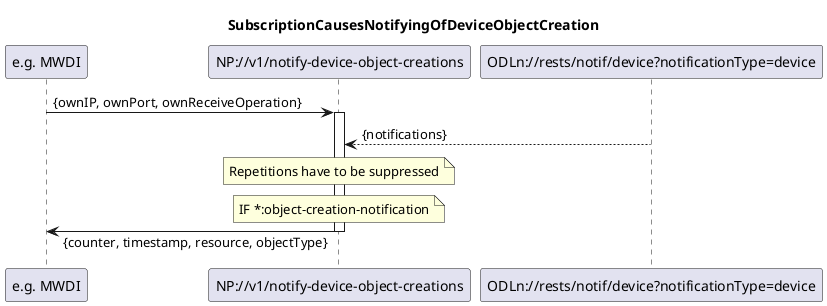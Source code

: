 @startuml is022_NotifyingOfDeviceObjectCreation
skinparam responseMessageBelowArrow true

title SubscriptionCausesNotifyingOfDeviceObjectCreation

participant "e.g. MWDI" as Subscriber
participant "NP://v1/notify-device-object-creations" as NP_notifyObjectCreation
participant "ODLn://rests/notif/device?notificationType=device" as Device

Subscriber -> NP_notifyObjectCreation: {ownIP, ownPort, ownReceiveOperation}
activate NP_notifyObjectCreation

Device --> NP_notifyObjectCreation: {notifications}

note over NP_notifyObjectCreation
Repetitions have to be suppressed
end note

note over NP_notifyObjectCreation
IF *:object-creation-notification
end note

Subscriber <- NP_notifyObjectCreation: {counter, timestamp, resource, objectType}

deactivate NP_notifyObjectCreation

@enduml
